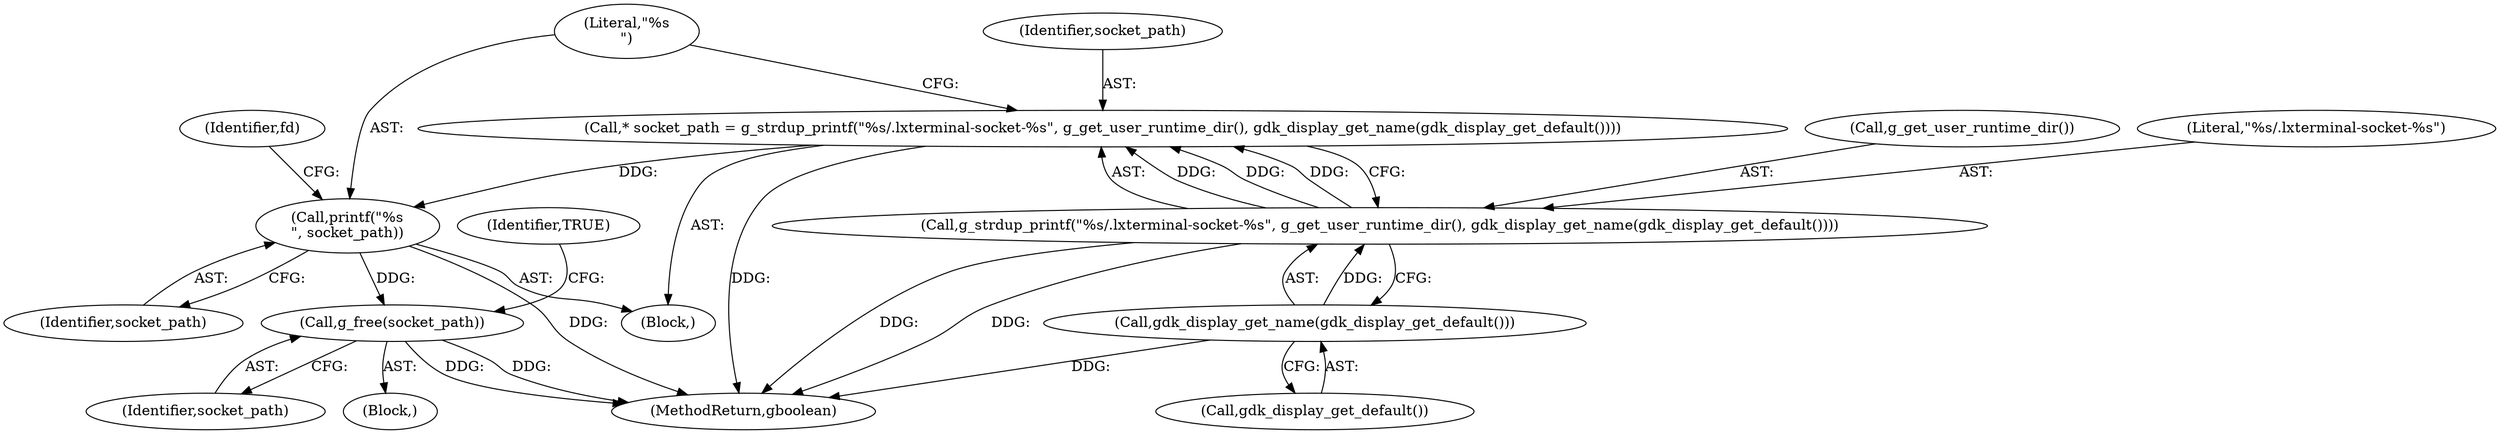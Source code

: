 digraph "0_lxde_f99163c6ff8b2f57c5f37b1ce5d62cf7450d4648@API" {
"1000122" [label="(Call,* socket_path = g_strdup_printf(\"%s/.lxterminal-socket-%s\", g_get_user_runtime_dir(), gdk_display_get_name(gdk_display_get_default())))"];
"1000124" [label="(Call,g_strdup_printf(\"%s/.lxterminal-socket-%s\", g_get_user_runtime_dir(), gdk_display_get_name(gdk_display_get_default())))"];
"1000127" [label="(Call,gdk_display_get_name(gdk_display_get_default()))"];
"1000129" [label="(Call,printf(\"%s\n\", socket_path))"];
"1000144" [label="(Call,g_free(socket_path))"];
"1000124" [label="(Call,g_strdup_printf(\"%s/.lxterminal-socket-%s\", g_get_user_runtime_dir(), gdk_display_get_name(gdk_display_get_default())))"];
"1000129" [label="(Call,printf(\"%s\n\", socket_path))"];
"1000139" [label="(Block,)"];
"1000134" [label="(Identifier,fd)"];
"1000126" [label="(Call,g_get_user_runtime_dir())"];
"1000131" [label="(Identifier,socket_path)"];
"1000125" [label="(Literal,\"%s/.lxterminal-socket-%s\")"];
"1000127" [label="(Call,gdk_display_get_name(gdk_display_get_default()))"];
"1000145" [label="(Identifier,socket_path)"];
"1000339" [label="(MethodReturn,gboolean)"];
"1000128" [label="(Call,gdk_display_get_default())"];
"1000120" [label="(Block,)"];
"1000122" [label="(Call,* socket_path = g_strdup_printf(\"%s/.lxterminal-socket-%s\", g_get_user_runtime_dir(), gdk_display_get_name(gdk_display_get_default())))"];
"1000123" [label="(Identifier,socket_path)"];
"1000147" [label="(Identifier,TRUE)"];
"1000130" [label="(Literal,\"%s\n\")"];
"1000144" [label="(Call,g_free(socket_path))"];
"1000122" -> "1000120"  [label="AST: "];
"1000122" -> "1000124"  [label="CFG: "];
"1000123" -> "1000122"  [label="AST: "];
"1000124" -> "1000122"  [label="AST: "];
"1000130" -> "1000122"  [label="CFG: "];
"1000122" -> "1000339"  [label="DDG: "];
"1000124" -> "1000122"  [label="DDG: "];
"1000124" -> "1000122"  [label="DDG: "];
"1000124" -> "1000122"  [label="DDG: "];
"1000122" -> "1000129"  [label="DDG: "];
"1000124" -> "1000127"  [label="CFG: "];
"1000125" -> "1000124"  [label="AST: "];
"1000126" -> "1000124"  [label="AST: "];
"1000127" -> "1000124"  [label="AST: "];
"1000124" -> "1000339"  [label="DDG: "];
"1000124" -> "1000339"  [label="DDG: "];
"1000127" -> "1000124"  [label="DDG: "];
"1000127" -> "1000128"  [label="CFG: "];
"1000128" -> "1000127"  [label="AST: "];
"1000127" -> "1000339"  [label="DDG: "];
"1000129" -> "1000120"  [label="AST: "];
"1000129" -> "1000131"  [label="CFG: "];
"1000130" -> "1000129"  [label="AST: "];
"1000131" -> "1000129"  [label="AST: "];
"1000134" -> "1000129"  [label="CFG: "];
"1000129" -> "1000339"  [label="DDG: "];
"1000129" -> "1000144"  [label="DDG: "];
"1000144" -> "1000139"  [label="AST: "];
"1000144" -> "1000145"  [label="CFG: "];
"1000145" -> "1000144"  [label="AST: "];
"1000147" -> "1000144"  [label="CFG: "];
"1000144" -> "1000339"  [label="DDG: "];
"1000144" -> "1000339"  [label="DDG: "];
}
